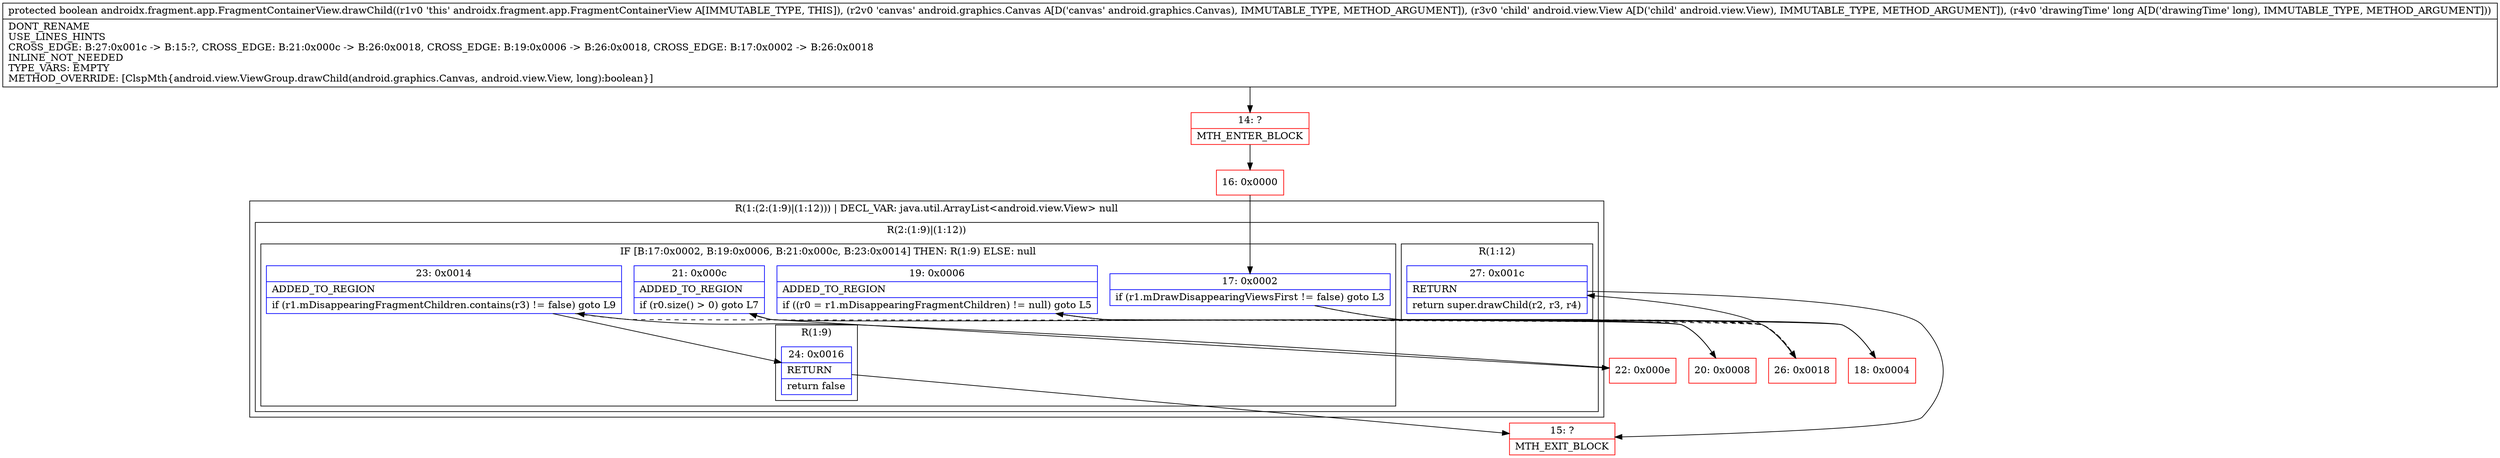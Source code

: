 digraph "CFG forandroidx.fragment.app.FragmentContainerView.drawChild(Landroid\/graphics\/Canvas;Landroid\/view\/View;J)Z" {
subgraph cluster_Region_1720619920 {
label = "R(1:(2:(1:9)|(1:12))) | DECL_VAR: java.util.ArrayList\<android.view.View\> null\l";
node [shape=record,color=blue];
subgraph cluster_Region_95970503 {
label = "R(2:(1:9)|(1:12))";
node [shape=record,color=blue];
subgraph cluster_IfRegion_125263050 {
label = "IF [B:17:0x0002, B:19:0x0006, B:21:0x000c, B:23:0x0014] THEN: R(1:9) ELSE: null";
node [shape=record,color=blue];
Node_17 [shape=record,label="{17\:\ 0x0002|if (r1.mDrawDisappearingViewsFirst != false) goto L3\l}"];
Node_19 [shape=record,label="{19\:\ 0x0006|ADDED_TO_REGION\l|if ((r0 = r1.mDisappearingFragmentChildren) != null) goto L5\l}"];
Node_21 [shape=record,label="{21\:\ 0x000c|ADDED_TO_REGION\l|if (r0.size() \> 0) goto L7\l}"];
Node_23 [shape=record,label="{23\:\ 0x0014|ADDED_TO_REGION\l|if (r1.mDisappearingFragmentChildren.contains(r3) != false) goto L9\l}"];
subgraph cluster_Region_9450066 {
label = "R(1:9)";
node [shape=record,color=blue];
Node_24 [shape=record,label="{24\:\ 0x0016|RETURN\l|return false\l}"];
}
}
subgraph cluster_Region_311436227 {
label = "R(1:12)";
node [shape=record,color=blue];
Node_27 [shape=record,label="{27\:\ 0x001c|RETURN\l|return super.drawChild(r2, r3, r4)\l}"];
}
}
}
Node_14 [shape=record,color=red,label="{14\:\ ?|MTH_ENTER_BLOCK\l}"];
Node_16 [shape=record,color=red,label="{16\:\ 0x0000}"];
Node_18 [shape=record,color=red,label="{18\:\ 0x0004}"];
Node_20 [shape=record,color=red,label="{20\:\ 0x0008}"];
Node_22 [shape=record,color=red,label="{22\:\ 0x000e}"];
Node_15 [shape=record,color=red,label="{15\:\ ?|MTH_EXIT_BLOCK\l}"];
Node_26 [shape=record,color=red,label="{26\:\ 0x0018}"];
MethodNode[shape=record,label="{protected boolean androidx.fragment.app.FragmentContainerView.drawChild((r1v0 'this' androidx.fragment.app.FragmentContainerView A[IMMUTABLE_TYPE, THIS]), (r2v0 'canvas' android.graphics.Canvas A[D('canvas' android.graphics.Canvas), IMMUTABLE_TYPE, METHOD_ARGUMENT]), (r3v0 'child' android.view.View A[D('child' android.view.View), IMMUTABLE_TYPE, METHOD_ARGUMENT]), (r4v0 'drawingTime' long A[D('drawingTime' long), IMMUTABLE_TYPE, METHOD_ARGUMENT]))  | DONT_RENAME\lUSE_LINES_HINTS\lCROSS_EDGE: B:27:0x001c \-\> B:15:?, CROSS_EDGE: B:21:0x000c \-\> B:26:0x0018, CROSS_EDGE: B:19:0x0006 \-\> B:26:0x0018, CROSS_EDGE: B:17:0x0002 \-\> B:26:0x0018\lINLINE_NOT_NEEDED\lTYPE_VARS: EMPTY\lMETHOD_OVERRIDE: [ClspMth\{android.view.ViewGroup.drawChild(android.graphics.Canvas, android.view.View, long):boolean\}]\l}"];
MethodNode -> Node_14;Node_17 -> Node_18;
Node_17 -> Node_26[style=dashed];
Node_19 -> Node_20;
Node_19 -> Node_26[style=dashed];
Node_21 -> Node_22;
Node_21 -> Node_26[style=dashed];
Node_23 -> Node_24;
Node_23 -> Node_26[style=dashed];
Node_24 -> Node_15;
Node_27 -> Node_15;
Node_14 -> Node_16;
Node_16 -> Node_17;
Node_18 -> Node_19;
Node_20 -> Node_21;
Node_22 -> Node_23;
Node_26 -> Node_27;
}

